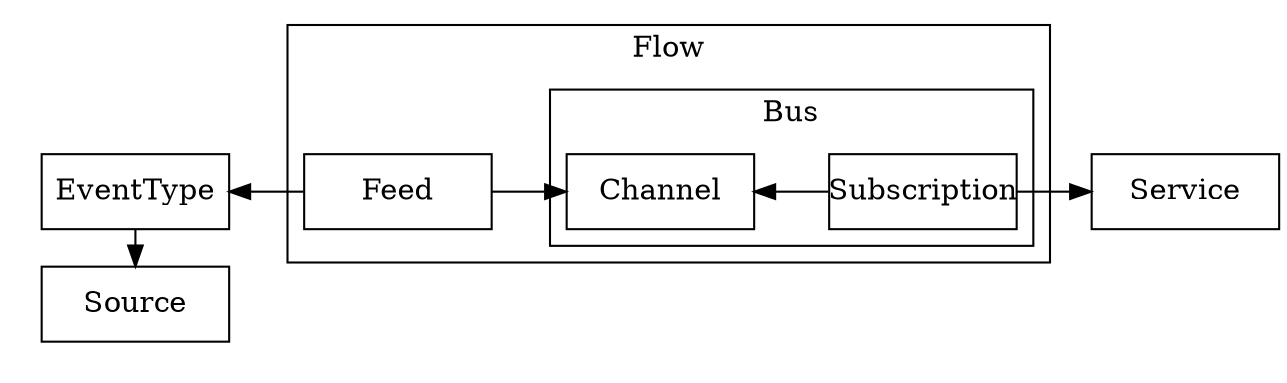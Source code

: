 // This is the overview graph for object refrences in the control plane.
//
// To reproduce the PNG, run the following:
// $ dot -Tpng overview-reference.dot -o overview-reference.png
//
digraph G {
  ordering = out;
  rankdir = LR;
  
  node [shape=rectangle; width=1.25; height=.5; fixedsize=true;]
  
  subgraph cluster_A {
    Source -> EventType [dir=back];
    color=white; 
    {rank = same; Source; EventType}
  }
  
  subgraph cluster_C {
    Feed;
    subgraph cluster_B {
      Channel
      Subscription;
      label = "Bus";
      color=black;
    }
    label = "Flow";
  }
  EventType -> Feed [dir=back];
  Feed -> Channel;

  Subscription -> Service;
  Channel -> Subscription [dir=back];

  {rank = max; Service;}
}
